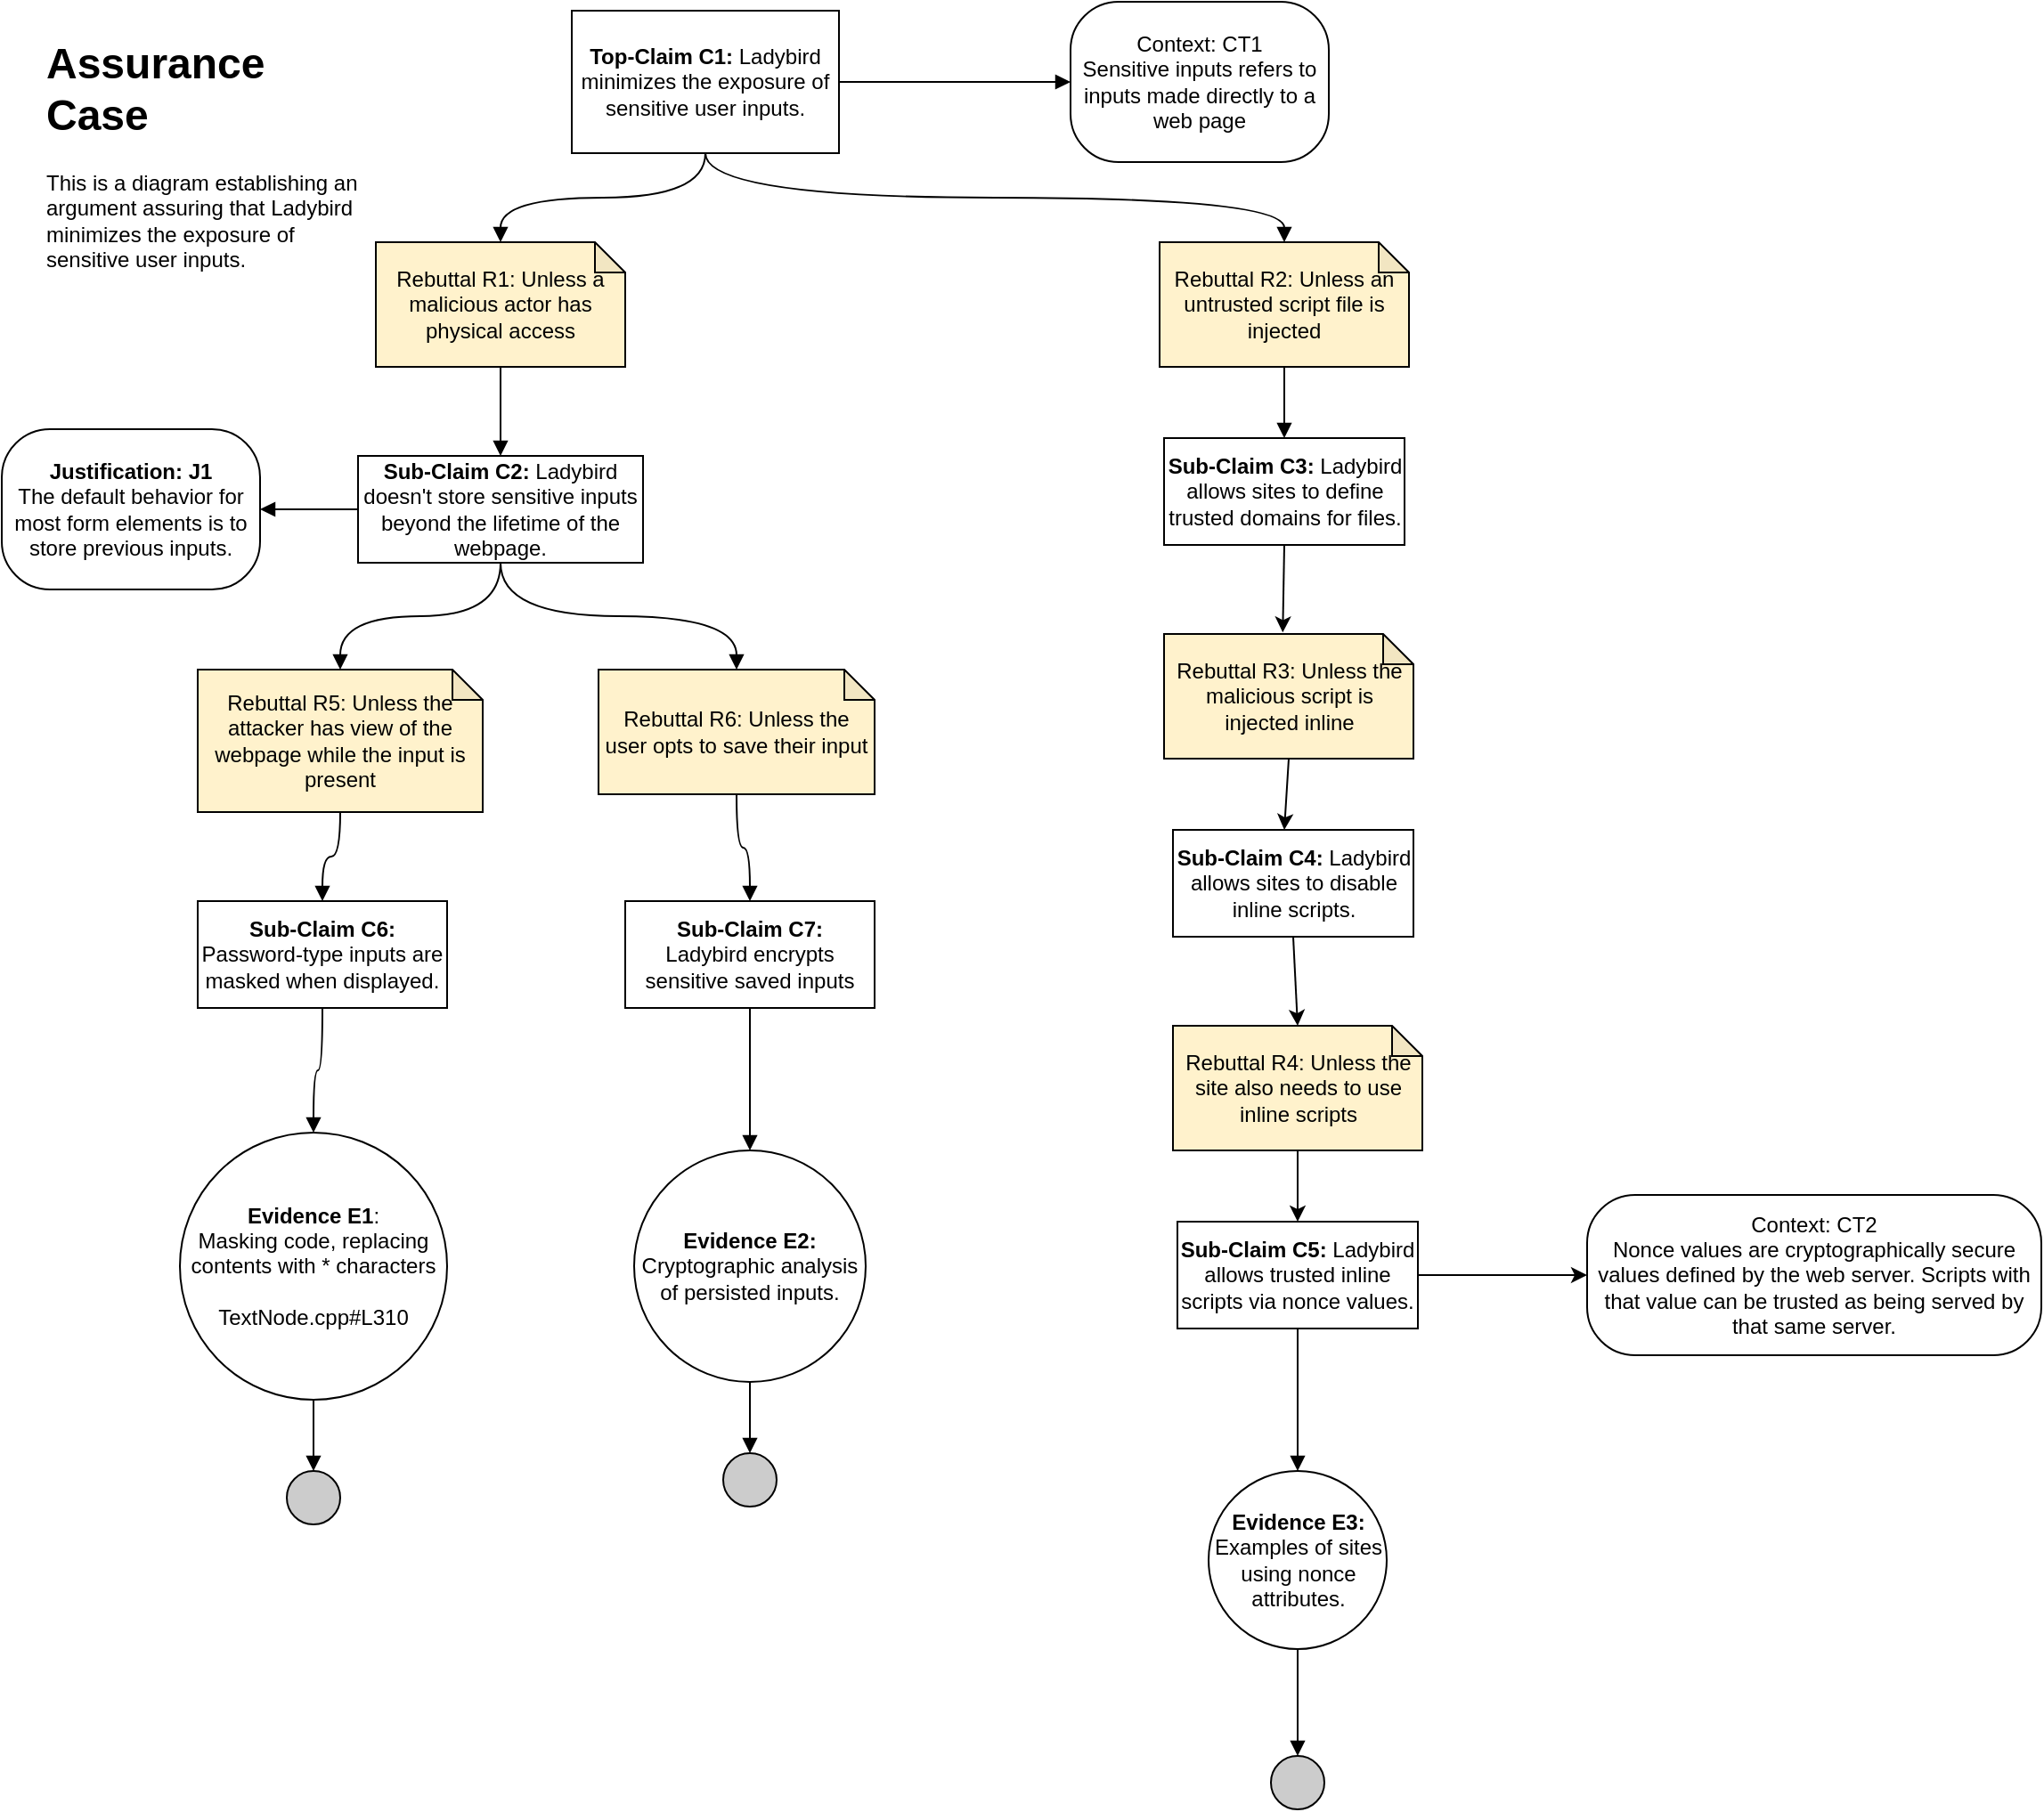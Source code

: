 <mxfile version="28.2.6">
  <diagram id="2RAkf9iS2bYrb-5zrusB" name="Page-1">
    <mxGraphModel dx="1088" dy="596" grid="1" gridSize="10" guides="1" tooltips="1" connect="1" arrows="1" fold="1" page="1" pageScale="1" pageWidth="850" pageHeight="1100" math="0" shadow="0">
      <root>
        <mxCell id="0" />
        <mxCell id="1" parent="0" />
        <mxCell id="EpLoNu7SxfJ4iQwhgqlz-1" value="&lt;h1&gt;Assurance Case&lt;/h1&gt;&lt;p&gt;This is a diagram establishing an argument assuring that Ladybird minimizes the exposure of sensitive user inputs.&lt;/p&gt;" style="text;html=1;strokeColor=none;fillColor=none;spacing=5;spacingTop=-20;whiteSpace=wrap;overflow=hidden;rounded=0;" parent="1" vertex="1">
          <mxGeometry x="20" y="20" width="190" height="150" as="geometry" />
        </mxCell>
        <mxCell id="EpLoNu7SxfJ4iQwhgqlz-4" style="edgeStyle=orthogonalEdgeStyle;rounded=0;orthogonalLoop=1;jettySize=auto;html=1;exitX=1;exitY=0.5;exitDx=0;exitDy=0;entryX=0;entryY=0.5;entryDx=0;entryDy=0;endArrow=block;endFill=1;" parent="1" source="EpLoNu7SxfJ4iQwhgqlz-2" target="EpLoNu7SxfJ4iQwhgqlz-3" edge="1">
          <mxGeometry relative="1" as="geometry" />
        </mxCell>
        <mxCell id="EpLoNu7SxfJ4iQwhgqlz-6" value="" style="edgeStyle=orthogonalEdgeStyle;rounded=0;orthogonalLoop=1;jettySize=auto;html=1;endArrow=block;endFill=1;curved=1;" parent="1" source="EpLoNu7SxfJ4iQwhgqlz-2" target="EpLoNu7SxfJ4iQwhgqlz-5" edge="1">
          <mxGeometry relative="1" as="geometry" />
        </mxCell>
        <mxCell id="EpLoNu7SxfJ4iQwhgqlz-2" value="&lt;b&gt;Top-Claim C1:&amp;nbsp;&lt;/b&gt;Ladybird minimizes the exposure of sensitive user inputs." style="rounded=0;whiteSpace=wrap;html=1;" parent="1" vertex="1">
          <mxGeometry x="320" y="10" width="150" height="80" as="geometry" />
        </mxCell>
        <mxCell id="EpLoNu7SxfJ4iQwhgqlz-3" value="Context: CT1&lt;br&gt;Sensitive inputs refers to inputs made directly to a web page" style="rounded=1;whiteSpace=wrap;html=1;arcSize=30;" parent="1" vertex="1">
          <mxGeometry x="600" y="5" width="145" height="90" as="geometry" />
        </mxCell>
        <mxCell id="EpLoNu7SxfJ4iQwhgqlz-9" style="edgeStyle=orthogonalEdgeStyle;curved=1;rounded=0;orthogonalLoop=1;jettySize=auto;html=1;endArrow=block;endFill=1;" parent="1" source="EpLoNu7SxfJ4iQwhgqlz-5" target="EpLoNu7SxfJ4iQwhgqlz-8" edge="1">
          <mxGeometry relative="1" as="geometry" />
        </mxCell>
        <mxCell id="EpLoNu7SxfJ4iQwhgqlz-5" value="Rebuttal R1: Unless a malicious actor has physical access" style="shape=note;whiteSpace=wrap;html=1;backgroundOutline=1;darkOpacity=0.05;size=17;fillColor=#FFF2CC;" parent="1" vertex="1">
          <mxGeometry x="210" y="140" width="140" height="70" as="geometry" />
        </mxCell>
        <mxCell id="EpLoNu7SxfJ4iQwhgqlz-12" style="edgeStyle=orthogonalEdgeStyle;curved=1;rounded=0;orthogonalLoop=1;jettySize=auto;html=1;exitX=0.5;exitY=1;exitDx=0;exitDy=0;entryX=0.5;entryY=0;entryDx=0;entryDy=0;entryPerimeter=0;endArrow=block;endFill=1;" parent="1" source="EpLoNu7SxfJ4iQwhgqlz-8" target="EpLoNu7SxfJ4iQwhgqlz-10" edge="1">
          <mxGeometry relative="1" as="geometry" />
        </mxCell>
        <mxCell id="EpLoNu7SxfJ4iQwhgqlz-13" style="edgeStyle=orthogonalEdgeStyle;curved=1;rounded=0;orthogonalLoop=1;jettySize=auto;html=1;exitX=0.5;exitY=1;exitDx=0;exitDy=0;entryX=0.5;entryY=0;entryDx=0;entryDy=0;entryPerimeter=0;endArrow=block;endFill=1;" parent="1" source="EpLoNu7SxfJ4iQwhgqlz-8" target="EpLoNu7SxfJ4iQwhgqlz-11" edge="1">
          <mxGeometry relative="1" as="geometry" />
        </mxCell>
        <mxCell id="EpLoNu7SxfJ4iQwhgqlz-8" value="&lt;b&gt;Sub-Claim C2: &lt;/b&gt;Ladybird doesn&#39;t store sensitive inputs beyond the lifetime of the webpage." style="rounded=0;whiteSpace=wrap;html=1;" parent="1" vertex="1">
          <mxGeometry x="200" y="260" width="160" height="60" as="geometry" />
        </mxCell>
        <mxCell id="EpLoNu7SxfJ4iQwhgqlz-16" style="edgeStyle=orthogonalEdgeStyle;curved=1;rounded=0;orthogonalLoop=1;jettySize=auto;html=1;exitX=0.5;exitY=1;exitDx=0;exitDy=0;exitPerimeter=0;entryX=0.5;entryY=0;entryDx=0;entryDy=0;endArrow=block;endFill=1;" parent="1" source="EpLoNu7SxfJ4iQwhgqlz-10" target="EpLoNu7SxfJ4iQwhgqlz-14" edge="1">
          <mxGeometry relative="1" as="geometry" />
        </mxCell>
        <mxCell id="EpLoNu7SxfJ4iQwhgqlz-10" value="Rebuttal R5: Unless the attacker has view of the webpage while the input is present" style="shape=note;whiteSpace=wrap;html=1;backgroundOutline=1;darkOpacity=0.05;size=17;fillColor=#FFF2CC;" parent="1" vertex="1">
          <mxGeometry x="110" y="380" width="160" height="80" as="geometry" />
        </mxCell>
        <mxCell id="EpLoNu7SxfJ4iQwhgqlz-17" style="edgeStyle=orthogonalEdgeStyle;curved=1;rounded=0;orthogonalLoop=1;jettySize=auto;html=1;endArrow=block;endFill=1;" parent="1" source="EpLoNu7SxfJ4iQwhgqlz-11" target="EpLoNu7SxfJ4iQwhgqlz-15" edge="1">
          <mxGeometry relative="1" as="geometry" />
        </mxCell>
        <mxCell id="EpLoNu7SxfJ4iQwhgqlz-11" value="Rebuttal R6: Unless the user opts to save their input" style="shape=note;whiteSpace=wrap;html=1;backgroundOutline=1;darkOpacity=0.05;size=17;fillColor=#FFF2CC;" parent="1" vertex="1">
          <mxGeometry x="335" y="380" width="155" height="70" as="geometry" />
        </mxCell>
        <mxCell id="EpLoNu7SxfJ4iQwhgqlz-20" style="edgeStyle=orthogonalEdgeStyle;curved=1;rounded=0;orthogonalLoop=1;jettySize=auto;html=1;exitX=0.5;exitY=1;exitDx=0;exitDy=0;entryX=0.5;entryY=0;entryDx=0;entryDy=0;endArrow=block;endFill=1;" parent="1" source="EpLoNu7SxfJ4iQwhgqlz-14" target="EpLoNu7SxfJ4iQwhgqlz-18" edge="1">
          <mxGeometry relative="1" as="geometry" />
        </mxCell>
        <mxCell id="EpLoNu7SxfJ4iQwhgqlz-14" value="&lt;div&gt;&lt;b&gt;Sub-Claim C6:&lt;/b&gt;&lt;/div&gt;&lt;div&gt;Password-type inputs are masked when displayed.&lt;/div&gt;" style="rounded=0;whiteSpace=wrap;html=1;" parent="1" vertex="1">
          <mxGeometry x="110" y="510" width="140" height="60" as="geometry" />
        </mxCell>
        <mxCell id="EpLoNu7SxfJ4iQwhgqlz-27" style="edgeStyle=orthogonalEdgeStyle;curved=1;rounded=0;orthogonalLoop=1;jettySize=auto;html=1;entryX=0.5;entryY=0;entryDx=0;entryDy=0;endArrow=block;endFill=1;" parent="1" source="EpLoNu7SxfJ4iQwhgqlz-15" target="EpLoNu7SxfJ4iQwhgqlz-26" edge="1">
          <mxGeometry relative="1" as="geometry" />
        </mxCell>
        <mxCell id="EpLoNu7SxfJ4iQwhgqlz-15" value="&lt;div&gt;&lt;b&gt;Sub-Claim C7:&lt;/b&gt;&lt;/div&gt;&lt;div&gt;Ladybird encrypts sensitive saved inputs&lt;/div&gt;" style="rounded=0;whiteSpace=wrap;html=1;" parent="1" vertex="1">
          <mxGeometry x="350" y="510" width="140" height="60" as="geometry" />
        </mxCell>
        <mxCell id="EpLoNu7SxfJ4iQwhgqlz-23" style="edgeStyle=orthogonalEdgeStyle;curved=1;rounded=0;orthogonalLoop=1;jettySize=auto;html=1;entryX=0.5;entryY=0;entryDx=0;entryDy=0;endArrow=block;endFill=1;" parent="1" source="EpLoNu7SxfJ4iQwhgqlz-18" target="EpLoNu7SxfJ4iQwhgqlz-22" edge="1">
          <mxGeometry relative="1" as="geometry" />
        </mxCell>
        <UserObject label="&lt;b&gt;Evidence E1&lt;/b&gt;:&lt;br&gt;&lt;div&gt;Masking code, replacing contents with * characters&lt;/div&gt;&lt;div&gt;&lt;br&gt;&lt;/div&gt;&lt;div&gt;TextNode.cpp#L310&lt;/div&gt;" link="https://github.com/LadybirdBrowser/ladybird/blob/1a640b1d9584f723a8bbc465537f03f6d7d49129/Libraries/LibWeb/Layout/TextNode.cpp#L310" id="EpLoNu7SxfJ4iQwhgqlz-18">
          <mxCell style="ellipse;whiteSpace=wrap;html=1;aspect=fixed;fillColor=#ffffff;rounded=0;" parent="1" vertex="1">
            <mxGeometry x="100" y="640" width="150" height="150" as="geometry" />
          </mxCell>
        </UserObject>
        <mxCell id="EpLoNu7SxfJ4iQwhgqlz-22" value="" style="ellipse;whiteSpace=wrap;html=1;aspect=fixed;fillColor=#CCCCCC;" parent="1" vertex="1">
          <mxGeometry x="160" y="830" width="30" height="30" as="geometry" />
        </mxCell>
        <mxCell id="EpLoNu7SxfJ4iQwhgqlz-29" style="edgeStyle=orthogonalEdgeStyle;curved=1;rounded=0;orthogonalLoop=1;jettySize=auto;html=1;entryX=0.5;entryY=0;entryDx=0;entryDy=0;endArrow=block;endFill=1;" parent="1" source="EpLoNu7SxfJ4iQwhgqlz-26" target="EpLoNu7SxfJ4iQwhgqlz-34" edge="1">
          <mxGeometry relative="1" as="geometry">
            <mxPoint x="405" y="820" as="targetPoint" />
          </mxGeometry>
        </mxCell>
        <mxCell id="EpLoNu7SxfJ4iQwhgqlz-26" value="&lt;div&gt;&lt;b&gt;Evidence E2: &lt;/b&gt;Cryptographic analysis of persisted inputs.&lt;/div&gt;" style="ellipse;whiteSpace=wrap;html=1;aspect=fixed;fillColor=#ffffff;rounded=0;" parent="1" vertex="1">
          <mxGeometry x="355" y="650" width="130" height="130" as="geometry" />
        </mxCell>
        <mxCell id="EpLoNu7SxfJ4iQwhgqlz-34" value="" style="ellipse;whiteSpace=wrap;html=1;aspect=fixed;fillColor=#CCCCCC;" parent="1" vertex="1">
          <mxGeometry x="405" y="820" width="30" height="30" as="geometry" />
        </mxCell>
        <mxCell id="9r6ZIjnqEndJfNM_S5Ye-2" value="Rebuttal R2: Unless an untrusted script file is injected" style="shape=note;whiteSpace=wrap;html=1;backgroundOutline=1;darkOpacity=0.05;size=17;fillColor=#FFF2CC;" parent="1" vertex="1">
          <mxGeometry x="650" y="140" width="140" height="70" as="geometry" />
        </mxCell>
        <mxCell id="9r6ZIjnqEndJfNM_S5Ye-3" value="" style="edgeStyle=orthogonalEdgeStyle;rounded=0;orthogonalLoop=1;jettySize=auto;html=1;endArrow=block;endFill=1;curved=1;entryX=0.5;entryY=0;entryDx=0;entryDy=0;entryPerimeter=0;exitX=0.5;exitY=1;exitDx=0;exitDy=0;" parent="1" source="EpLoNu7SxfJ4iQwhgqlz-2" target="9r6ZIjnqEndJfNM_S5Ye-2" edge="1">
          <mxGeometry relative="1" as="geometry">
            <mxPoint x="495" y="100" as="sourcePoint" />
            <mxPoint x="380" y="150" as="targetPoint" />
          </mxGeometry>
        </mxCell>
        <mxCell id="9r6ZIjnqEndJfNM_S5Ye-4" value="&lt;b&gt;Sub-Claim C3:&amp;nbsp;&lt;/b&gt;Ladybird allows sites to define trusted domains for files." style="rounded=0;whiteSpace=wrap;html=1;" parent="1" vertex="1">
          <mxGeometry x="652.5" y="250" width="135" height="60" as="geometry" />
        </mxCell>
        <mxCell id="9r6ZIjnqEndJfNM_S5Ye-5" style="edgeStyle=orthogonalEdgeStyle;curved=1;rounded=0;orthogonalLoop=1;jettySize=auto;html=1;endArrow=block;endFill=1;exitX=0.5;exitY=1;exitDx=0;exitDy=0;exitPerimeter=0;entryX=0.5;entryY=0;entryDx=0;entryDy=0;" parent="1" source="9r6ZIjnqEndJfNM_S5Ye-2" target="9r6ZIjnqEndJfNM_S5Ye-4" edge="1">
          <mxGeometry relative="1" as="geometry">
            <mxPoint x="543" y="230" as="sourcePoint" />
            <mxPoint x="530" y="290" as="targetPoint" />
          </mxGeometry>
        </mxCell>
        <mxCell id="9r6ZIjnqEndJfNM_S5Ye-6" value="Rebuttal R3: Unless the malicious script is injected inline" style="shape=note;whiteSpace=wrap;html=1;backgroundOutline=1;darkOpacity=0.05;size=17;fillColor=#FFF2CC;" parent="1" vertex="1">
          <mxGeometry x="652.5" y="360" width="140" height="70" as="geometry" />
        </mxCell>
        <mxCell id="9r6ZIjnqEndJfNM_S5Ye-7" value="" style="endArrow=classic;html=1;rounded=0;exitX=0.5;exitY=1;exitDx=0;exitDy=0;entryX=0.476;entryY=-0.012;entryDx=0;entryDy=0;entryPerimeter=0;" parent="1" source="9r6ZIjnqEndJfNM_S5Ye-4" target="9r6ZIjnqEndJfNM_S5Ye-6" edge="1">
          <mxGeometry width="50" height="50" relative="1" as="geometry">
            <mxPoint x="830" y="340" as="sourcePoint" />
            <mxPoint x="730" y="340" as="targetPoint" />
          </mxGeometry>
        </mxCell>
        <mxCell id="9r6ZIjnqEndJfNM_S5Ye-8" value="&lt;b&gt;Sub-Claim C4:&amp;nbsp;&lt;/b&gt;Ladybird allows sites to disable inline scripts." style="rounded=0;whiteSpace=wrap;html=1;" parent="1" vertex="1">
          <mxGeometry x="657.5" y="470" width="135" height="60" as="geometry" />
        </mxCell>
        <mxCell id="9r6ZIjnqEndJfNM_S5Ye-9" value="" style="endArrow=classic;html=1;rounded=0;exitX=0.5;exitY=1;exitDx=0;exitDy=0;exitPerimeter=0;entryX=0.463;entryY=0;entryDx=0;entryDy=0;entryPerimeter=0;" parent="1" source="9r6ZIjnqEndJfNM_S5Ye-6" target="9r6ZIjnqEndJfNM_S5Ye-8" edge="1">
          <mxGeometry width="50" height="50" relative="1" as="geometry">
            <mxPoint x="820" y="440" as="sourcePoint" />
            <mxPoint x="870" y="390" as="targetPoint" />
          </mxGeometry>
        </mxCell>
        <mxCell id="9r6ZIjnqEndJfNM_S5Ye-12" value="Rebuttal R4: Unless the site also needs to use inline scripts" style="shape=note;whiteSpace=wrap;html=1;backgroundOutline=1;darkOpacity=0.05;size=17;fillColor=#FFF2CC;" parent="1" vertex="1">
          <mxGeometry x="657.5" y="580" width="140" height="70" as="geometry" />
        </mxCell>
        <mxCell id="9r6ZIjnqEndJfNM_S5Ye-13" value="" style="endArrow=classic;html=1;rounded=0;exitX=0.5;exitY=1;exitDx=0;exitDy=0;entryX=0.5;entryY=0;entryDx=0;entryDy=0;entryPerimeter=0;" parent="1" source="9r6ZIjnqEndJfNM_S5Ye-8" target="9r6ZIjnqEndJfNM_S5Ye-12" edge="1">
          <mxGeometry width="50" height="50" relative="1" as="geometry">
            <mxPoint x="853" y="440" as="sourcePoint" />
            <mxPoint x="850" y="490" as="targetPoint" />
          </mxGeometry>
        </mxCell>
        <mxCell id="9r6ZIjnqEndJfNM_S5Ye-14" value="&lt;b&gt;Sub-Claim C5:&amp;nbsp;&lt;/b&gt;Ladybird allows trusted inline scripts via nonce values." style="rounded=0;whiteSpace=wrap;html=1;" parent="1" vertex="1">
          <mxGeometry x="660" y="690" width="135" height="60" as="geometry" />
        </mxCell>
        <mxCell id="9r6ZIjnqEndJfNM_S5Ye-15" value="" style="endArrow=classic;html=1;rounded=0;exitX=0.5;exitY=1;exitDx=0;exitDy=0;entryX=0.5;entryY=0;entryDx=0;entryDy=0;exitPerimeter=0;" parent="1" source="9r6ZIjnqEndJfNM_S5Ye-12" target="9r6ZIjnqEndJfNM_S5Ye-14" edge="1">
          <mxGeometry width="50" height="50" relative="1" as="geometry">
            <mxPoint x="842" y="640" as="sourcePoint" />
            <mxPoint x="845" y="690" as="targetPoint" />
          </mxGeometry>
        </mxCell>
        <mxCell id="9r6ZIjnqEndJfNM_S5Ye-16" value="&lt;div&gt;Context: CT2&lt;/div&gt;&lt;div&gt;Nonce values are cryptographically secure values defined by the web server. Scripts with that value can be trusted as being served by that same server.&lt;/div&gt;" style="rounded=1;whiteSpace=wrap;html=1;arcSize=30;" parent="1" vertex="1">
          <mxGeometry x="890" y="675" width="255" height="90" as="geometry" />
        </mxCell>
        <mxCell id="9r6ZIjnqEndJfNM_S5Ye-17" value="" style="endArrow=classic;html=1;rounded=0;exitX=1;exitY=0.5;exitDx=0;exitDy=0;entryX=0;entryY=0.5;entryDx=0;entryDy=0;" parent="1" source="9r6ZIjnqEndJfNM_S5Ye-14" target="9r6ZIjnqEndJfNM_S5Ye-16" edge="1">
          <mxGeometry width="50" height="50" relative="1" as="geometry">
            <mxPoint x="850" y="650" as="sourcePoint" />
            <mxPoint x="850" y="710" as="targetPoint" />
          </mxGeometry>
        </mxCell>
        <mxCell id="9r6ZIjnqEndJfNM_S5Ye-18" value="&lt;b&gt;Evidence E3: &lt;/b&gt;Examples of sites using nonce attributes." style="ellipse;whiteSpace=wrap;html=1;aspect=fixed;fillColor=#ffffff;rounded=0;" parent="1" vertex="1">
          <mxGeometry x="677.5" y="830" width="100" height="100" as="geometry" />
        </mxCell>
        <mxCell id="9r6ZIjnqEndJfNM_S5Ye-19" style="edgeStyle=orthogonalEdgeStyle;curved=1;rounded=0;orthogonalLoop=1;jettySize=auto;html=1;endArrow=block;endFill=1;exitX=0.5;exitY=1;exitDx=0;exitDy=0;entryX=0.5;entryY=0;entryDx=0;entryDy=0;" parent="1" source="9r6ZIjnqEndJfNM_S5Ye-14" target="9r6ZIjnqEndJfNM_S5Ye-18" edge="1">
          <mxGeometry relative="1" as="geometry">
            <mxPoint x="729.46" y="850" as="sourcePoint" />
            <mxPoint x="757.46" y="930" as="targetPoint" />
          </mxGeometry>
        </mxCell>
        <mxCell id="9r6ZIjnqEndJfNM_S5Ye-20" value="&lt;div&gt;&lt;b&gt;Justification: J1&lt;/b&gt;&lt;/div&gt;&lt;div&gt;The default behavior for most form elements is to store previous inputs.&lt;/div&gt;" style="rounded=1;whiteSpace=wrap;html=1;arcSize=30;" parent="1" vertex="1">
          <mxGeometry y="245" width="145" height="90" as="geometry" />
        </mxCell>
        <mxCell id="9r6ZIjnqEndJfNM_S5Ye-24" style="edgeStyle=orthogonalEdgeStyle;rounded=0;orthogonalLoop=1;jettySize=auto;html=1;entryX=1;entryY=0.5;entryDx=0;entryDy=0;endArrow=block;endFill=1;exitX=0;exitY=0.5;exitDx=0;exitDy=0;" parent="1" source="EpLoNu7SxfJ4iQwhgqlz-8" target="9r6ZIjnqEndJfNM_S5Ye-20" edge="1">
          <mxGeometry relative="1" as="geometry">
            <mxPoint x="180" y="250" as="sourcePoint" />
            <mxPoint x="300" y="290" as="targetPoint" />
          </mxGeometry>
        </mxCell>
        <mxCell id="vIzG7woRR9DEqDEukPZU-1" value="" style="ellipse;whiteSpace=wrap;html=1;aspect=fixed;fillColor=#CCCCCC;" vertex="1" parent="1">
          <mxGeometry x="712.5" y="990" width="30" height="30" as="geometry" />
        </mxCell>
        <mxCell id="vIzG7woRR9DEqDEukPZU-4" style="edgeStyle=orthogonalEdgeStyle;curved=1;rounded=0;orthogonalLoop=1;jettySize=auto;html=1;endArrow=block;endFill=1;exitX=0.5;exitY=1;exitDx=0;exitDy=0;entryX=0.5;entryY=0;entryDx=0;entryDy=0;" edge="1" parent="1" source="9r6ZIjnqEndJfNM_S5Ye-18" target="vIzG7woRR9DEqDEukPZU-1">
          <mxGeometry relative="1" as="geometry">
            <mxPoint x="650" y="960" as="sourcePoint" />
            <mxPoint x="650" y="1040" as="targetPoint" />
          </mxGeometry>
        </mxCell>
      </root>
    </mxGraphModel>
  </diagram>
</mxfile>
